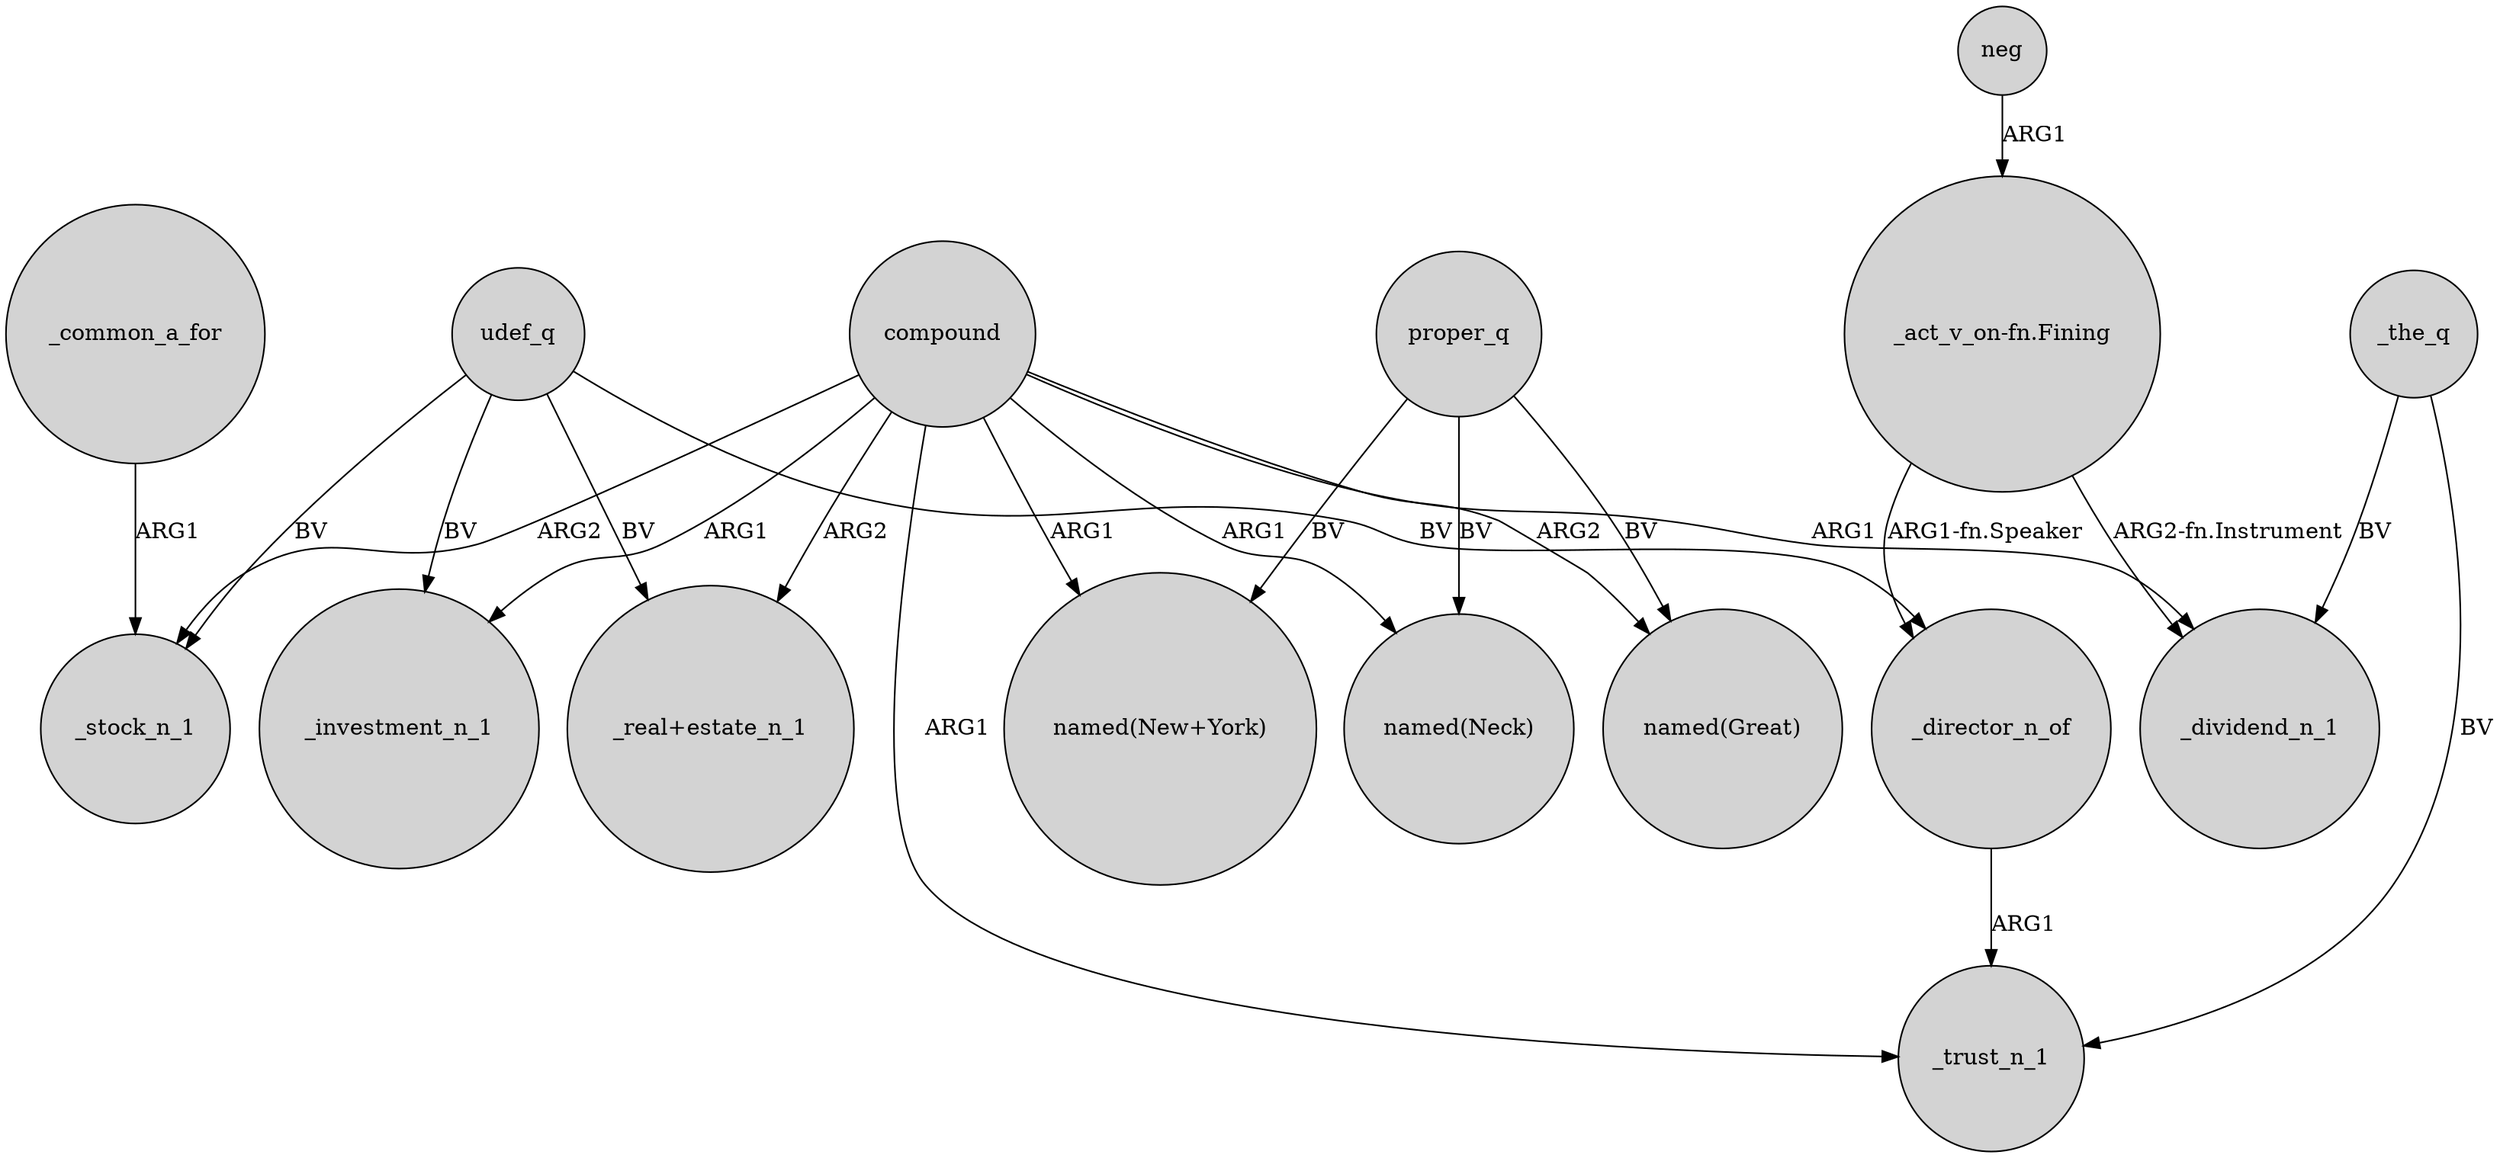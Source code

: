digraph {
	node [shape=circle style=filled]
	udef_q -> _director_n_of [label=BV]
	"_act_v_on-fn.Fining" -> _dividend_n_1 [label="ARG2-fn.Instrument"]
	compound -> _dividend_n_1 [label=ARG1]
	_the_q -> _dividend_n_1 [label=BV]
	compound -> "named(Great)" [label=ARG2]
	_common_a_for -> _stock_n_1 [label=ARG1]
	proper_q -> "named(Neck)" [label=BV]
	compound -> _investment_n_1 [label=ARG1]
	"_act_v_on-fn.Fining" -> _director_n_of [label="ARG1-fn.Speaker"]
	proper_q -> "named(New+York)" [label=BV]
	compound -> "_real+estate_n_1" [label=ARG2]
	_director_n_of -> _trust_n_1 [label=ARG1]
	neg -> "_act_v_on-fn.Fining" [label=ARG1]
	_the_q -> _trust_n_1 [label=BV]
	udef_q -> _stock_n_1 [label=BV]
	proper_q -> "named(Great)" [label=BV]
	compound -> _stock_n_1 [label=ARG2]
	compound -> _trust_n_1 [label=ARG1]
	udef_q -> _investment_n_1 [label=BV]
	compound -> "named(New+York)" [label=ARG1]
	udef_q -> "_real+estate_n_1" [label=BV]
	compound -> "named(Neck)" [label=ARG1]
}
